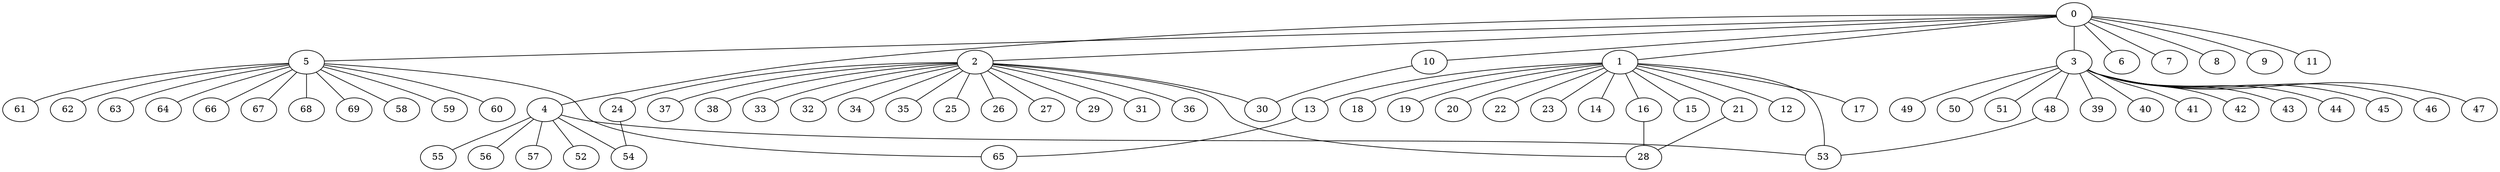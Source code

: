 
graph graphname {
    0 -- 1
0 -- 2
0 -- 3
0 -- 4
0 -- 5
0 -- 6
0 -- 7
0 -- 8
0 -- 9
0 -- 10
0 -- 11
1 -- 12
1 -- 13
1 -- 14
1 -- 15
1 -- 16
1 -- 17
1 -- 18
1 -- 19
1 -- 20
1 -- 21
1 -- 22
1 -- 23
1 -- 53
2 -- 32
2 -- 34
2 -- 35
2 -- 36
2 -- 37
2 -- 38
2 -- 33
2 -- 24
2 -- 25
2 -- 26
2 -- 27
2 -- 28
2 -- 29
2 -- 30
2 -- 31
3 -- 39
3 -- 40
3 -- 41
3 -- 42
3 -- 43
3 -- 44
3 -- 45
3 -- 46
3 -- 47
3 -- 48
3 -- 49
3 -- 50
3 -- 51
4 -- 52
4 -- 53
4 -- 54
4 -- 55
4 -- 56
4 -- 57
5 -- 64
5 -- 66
5 -- 67
5 -- 68
5 -- 69
5 -- 65
5 -- 58
5 -- 59
5 -- 60
5 -- 61
5 -- 62
5 -- 63
10 -- 30
13 -- 65
16 -- 28
21 -- 28
24 -- 54
48 -- 53

}
